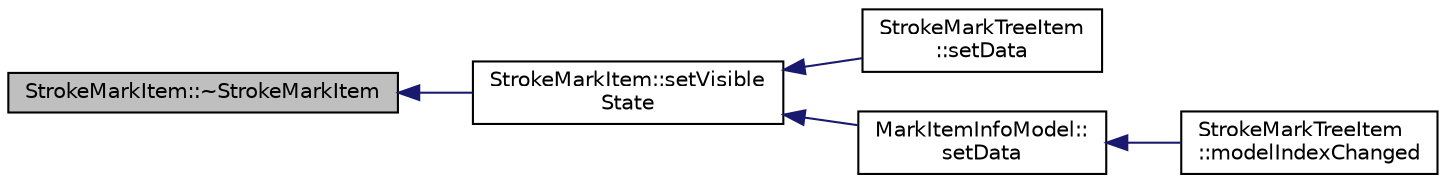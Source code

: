 digraph "StrokeMarkItem::~StrokeMarkItem"
{
  edge [fontname="Helvetica",fontsize="10",labelfontname="Helvetica",labelfontsize="10"];
  node [fontname="Helvetica",fontsize="10",shape=record];
  rankdir="LR";
  Node6 [label="StrokeMarkItem::~StrokeMarkItem",height=0.2,width=0.4,color="black", fillcolor="grey75", style="filled", fontcolor="black"];
  Node6 -> Node7 [dir="back",color="midnightblue",fontsize="10",style="solid",fontname="Helvetica"];
  Node7 [label="StrokeMarkItem::setVisible\lState",height=0.2,width=0.4,color="black", fillcolor="white", style="filled",URL="$class_stroke_mark_item.html#a841aa5d4fb1d896e0d477a4fdc223f6a"];
  Node7 -> Node8 [dir="back",color="midnightblue",fontsize="10",style="solid",fontname="Helvetica"];
  Node8 [label="StrokeMarkTreeItem\l::setData",height=0.2,width=0.4,color="black", fillcolor="white", style="filled",URL="$class_stroke_mark_tree_item.html#afd6157e6afd7081c49435d59923bd21c"];
  Node7 -> Node9 [dir="back",color="midnightblue",fontsize="10",style="solid",fontname="Helvetica"];
  Node9 [label="MarkItemInfoModel::\lsetData",height=0.2,width=0.4,color="black", fillcolor="white", style="filled",URL="$class_mark_item_info_model.html#a999bb8769e54b671be6f669308e6bf3e"];
  Node9 -> Node10 [dir="back",color="midnightblue",fontsize="10",style="solid",fontname="Helvetica"];
  Node10 [label="StrokeMarkTreeItem\l::modelIndexChanged",height=0.2,width=0.4,color="black", fillcolor="white", style="filled",URL="$class_stroke_mark_tree_item.html#a9b99f4fbcd73531b7f70b12ce930fff0"];
}
